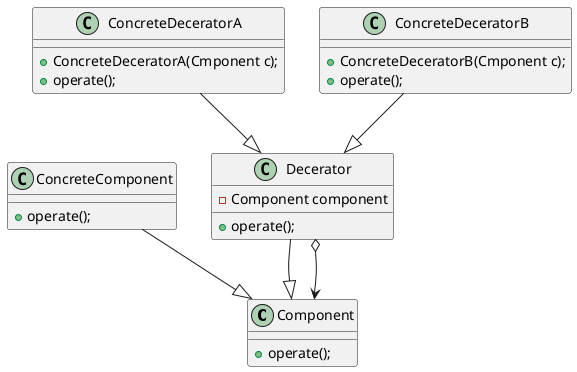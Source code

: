 @startuml

class Component{
    +operate();
}

class ConcreteComponent{
    +operate();
}

class Decerator{
    -Component component
    +operate();
}

class ConcreteDeceratorA{
    +ConcreteDeceratorA(Cmponent c);
    +operate();
}

class ConcreteDeceratorB{
    +ConcreteDeceratorB(Cmponent c);
    +operate();
}

ConcreteComponent --|> Component
Decerator --|> Component
Decerator o--> Component
ConcreteDeceratorA --|> Decerator
ConcreteDeceratorB --|> Decerator
@enduml